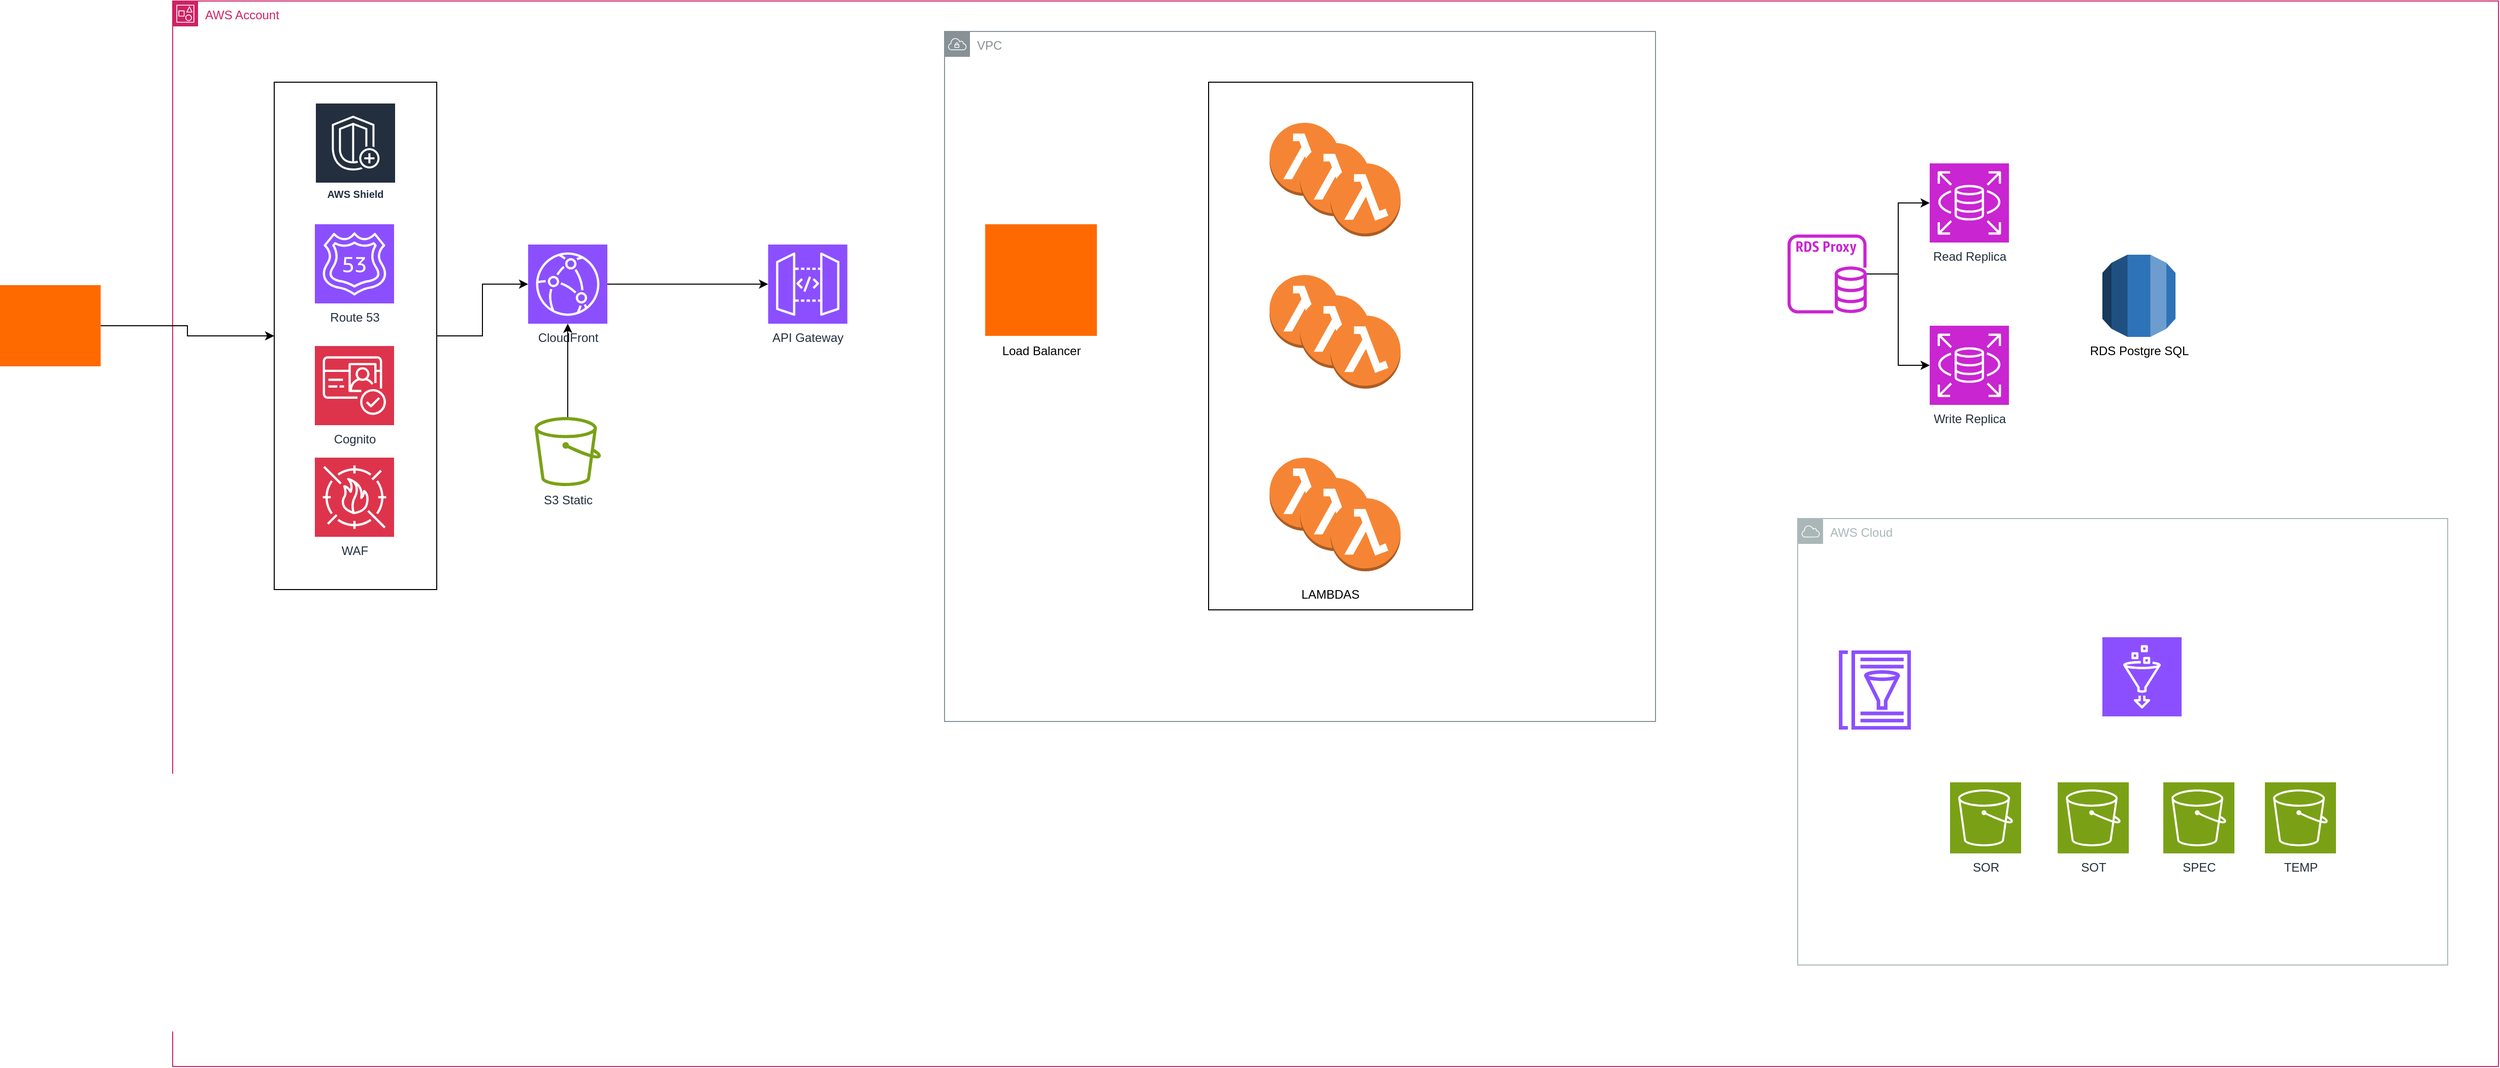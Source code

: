 <mxfile version="28.2.2">
  <diagram name="Página-1" id="fGDx9vEcWLXgqeJ58b_-">
    <mxGraphModel dx="2491" dy="2498" grid="1" gridSize="10" guides="1" tooltips="1" connect="1" arrows="1" fold="1" page="1" pageScale="1" pageWidth="827" pageHeight="1169" math="0" shadow="0">
      <root>
        <mxCell id="0" />
        <mxCell id="bbPRQtb84Fzo9ja4CG_w-1" value="Outside" style="" parent="0" />
        <mxCell id="bbPRQtb84Fzo9ja4CG_w-3" value="" style="points=[];aspect=fixed;html=1;align=center;shadow=0;dashed=0;fillColor=#FF6A00;strokeColor=none;shape=mxgraph.alibaba_cloud.domain_and_website;" vertex="1" parent="bbPRQtb84Fzo9ja4CG_w-1">
          <mxGeometry x="10" y="160" width="99.13" height="80" as="geometry" />
        </mxCell>
        <mxCell id="bbPRQtb84Fzo9ja4CG_w-5" value="AWS Account" style="points=[[0,0],[0.25,0],[0.5,0],[0.75,0],[1,0],[1,0.25],[1,0.5],[1,0.75],[1,1],[0.75,1],[0.5,1],[0.25,1],[0,1],[0,0.75],[0,0.5],[0,0.25]];outlineConnect=0;gradientColor=none;html=1;whiteSpace=wrap;fontSize=12;fontStyle=0;container=1;pointerEvents=0;collapsible=0;recursiveResize=0;shape=mxgraph.aws4.group;grIcon=mxgraph.aws4.group_account;strokeColor=#CD2264;fillColor=none;verticalAlign=top;align=left;spacingLeft=30;fontColor=#CD2264;dashed=0;" vertex="1" parent="bbPRQtb84Fzo9ja4CG_w-1">
          <mxGeometry x="180" y="-120" width="2290" height="1050" as="geometry" />
        </mxCell>
        <mxCell id="1" value="AWS services" parent="0" />
        <mxCell id="bbPRQtb84Fzo9ja4CG_w-22" style="edgeStyle=orthogonalEdgeStyle;rounded=0;orthogonalLoop=1;jettySize=auto;html=1;" edge="1" parent="1" source="bbPRQtb84Fzo9ja4CG_w-18" target="bbPRQtb84Fzo9ja4CG_w-19">
          <mxGeometry relative="1" as="geometry" />
        </mxCell>
        <mxCell id="bbPRQtb84Fzo9ja4CG_w-18" value="CloudFront" style="sketch=0;points=[[0,0,0],[0.25,0,0],[0.5,0,0],[0.75,0,0],[1,0,0],[0,1,0],[0.25,1,0],[0.5,1,0],[0.75,1,0],[1,1,0],[0,0.25,0],[0,0.5,0],[0,0.75,0],[1,0.25,0],[1,0.5,0],[1,0.75,0]];outlineConnect=0;fontColor=#232F3E;fillColor=#8C4FFF;strokeColor=#ffffff;dashed=0;verticalLabelPosition=bottom;verticalAlign=top;align=center;html=1;fontSize=12;fontStyle=0;aspect=fixed;shape=mxgraph.aws4.resourceIcon;resIcon=mxgraph.aws4.cloudfront;" vertex="1" parent="1">
          <mxGeometry x="530" y="120" width="78" height="78" as="geometry" />
        </mxCell>
        <mxCell id="bbPRQtb84Fzo9ja4CG_w-19" value="API Gateway" style="sketch=0;points=[[0,0,0],[0.25,0,0],[0.5,0,0],[0.75,0,0],[1,0,0],[0,1,0],[0.25,1,0],[0.5,1,0],[0.75,1,0],[1,1,0],[0,0.25,0],[0,0.5,0],[0,0.75,0],[1,0.25,0],[1,0.5,0],[1,0.75,0]];outlineConnect=0;fontColor=#232F3E;fillColor=#8C4FFF;strokeColor=#ffffff;dashed=0;verticalLabelPosition=bottom;verticalAlign=top;align=center;html=1;fontSize=12;fontStyle=0;aspect=fixed;shape=mxgraph.aws4.resourceIcon;resIcon=mxgraph.aws4.api_gateway;" vertex="1" parent="1">
          <mxGeometry x="766.3" y="120" width="78" height="78" as="geometry" />
        </mxCell>
        <mxCell id="bbPRQtb84Fzo9ja4CG_w-20" value="S3 Static" style="sketch=0;outlineConnect=0;fontColor=#232F3E;gradientColor=none;fillColor=#7AA116;strokeColor=none;dashed=0;verticalLabelPosition=bottom;verticalAlign=top;align=center;html=1;fontSize=12;fontStyle=0;aspect=fixed;pointerEvents=1;shape=mxgraph.aws4.bucket;" vertex="1" parent="1">
          <mxGeometry x="536.3" y="290" width="65.39" height="68" as="geometry" />
        </mxCell>
        <mxCell id="bbPRQtb84Fzo9ja4CG_w-21" style="edgeStyle=orthogonalEdgeStyle;rounded=0;orthogonalLoop=1;jettySize=auto;html=1;entryX=0.5;entryY=1;entryDx=0;entryDy=0;entryPerimeter=0;" edge="1" parent="1" source="bbPRQtb84Fzo9ja4CG_w-20" target="bbPRQtb84Fzo9ja4CG_w-18">
          <mxGeometry relative="1" as="geometry" />
        </mxCell>
        <mxCell id="bbPRQtb84Fzo9ja4CG_w-23" value="Security" parent="0" />
        <mxCell id="bbPRQtb84Fzo9ja4CG_w-55" style="edgeStyle=orthogonalEdgeStyle;rounded=0;orthogonalLoop=1;jettySize=auto;html=1;" edge="1" parent="bbPRQtb84Fzo9ja4CG_w-23" source="bbPRQtb84Fzo9ja4CG_w-49" target="bbPRQtb84Fzo9ja4CG_w-18">
          <mxGeometry relative="1" as="geometry" />
        </mxCell>
        <mxCell id="bbPRQtb84Fzo9ja4CG_w-49" value="" style="rounded=0;whiteSpace=wrap;html=1;" vertex="1" parent="bbPRQtb84Fzo9ja4CG_w-23">
          <mxGeometry x="280" y="-40" width="160" height="500" as="geometry" />
        </mxCell>
        <mxCell id="bbPRQtb84Fzo9ja4CG_w-50" value="AWS Shield" style="sketch=0;outlineConnect=0;fontColor=#232F3E;gradientColor=none;strokeColor=#ffffff;fillColor=#232F3E;dashed=0;verticalLabelPosition=middle;verticalAlign=bottom;align=center;html=1;whiteSpace=wrap;fontSize=10;fontStyle=1;spacing=3;shape=mxgraph.aws4.productIcon;prIcon=mxgraph.aws4.shield;" vertex="1" parent="bbPRQtb84Fzo9ja4CG_w-23">
          <mxGeometry x="320" y="-20" width="80" height="100" as="geometry" />
        </mxCell>
        <mxCell id="bbPRQtb84Fzo9ja4CG_w-51" value="Route 53" style="sketch=0;points=[[0,0,0],[0.25,0,0],[0.5,0,0],[0.75,0,0],[1,0,0],[0,1,0],[0.25,1,0],[0.5,1,0],[0.75,1,0],[1,1,0],[0,0.25,0],[0,0.5,0],[0,0.75,0],[1,0.25,0],[1,0.5,0],[1,0.75,0]];outlineConnect=0;fontColor=#232F3E;fillColor=#8C4FFF;strokeColor=#ffffff;dashed=0;verticalLabelPosition=bottom;verticalAlign=top;align=center;html=1;fontSize=12;fontStyle=0;aspect=fixed;shape=mxgraph.aws4.resourceIcon;resIcon=mxgraph.aws4.route_53;" vertex="1" parent="bbPRQtb84Fzo9ja4CG_w-23">
          <mxGeometry x="320" y="100" width="78" height="78" as="geometry" />
        </mxCell>
        <mxCell id="bbPRQtb84Fzo9ja4CG_w-52" value="Cognito" style="sketch=0;points=[[0,0,0],[0.25,0,0],[0.5,0,0],[0.75,0,0],[1,0,0],[0,1,0],[0.25,1,0],[0.5,1,0],[0.75,1,0],[1,1,0],[0,0.25,0],[0,0.5,0],[0,0.75,0],[1,0.25,0],[1,0.5,0],[1,0.75,0]];outlineConnect=0;fontColor=#232F3E;fillColor=#DD344C;strokeColor=#ffffff;dashed=0;verticalLabelPosition=bottom;verticalAlign=top;align=center;html=1;fontSize=12;fontStyle=0;aspect=fixed;shape=mxgraph.aws4.resourceIcon;resIcon=mxgraph.aws4.cognito;" vertex="1" parent="bbPRQtb84Fzo9ja4CG_w-23">
          <mxGeometry x="320" y="220" width="78" height="78" as="geometry" />
        </mxCell>
        <mxCell id="bbPRQtb84Fzo9ja4CG_w-53" value="WAF" style="sketch=0;points=[[0,0,0],[0.25,0,0],[0.5,0,0],[0.75,0,0],[1,0,0],[0,1,0],[0.25,1,0],[0.5,1,0],[0.75,1,0],[1,1,0],[0,0.25,0],[0,0.5,0],[0,0.75,0],[1,0.25,0],[1,0.5,0],[1,0.75,0]];outlineConnect=0;fontColor=#232F3E;fillColor=#DD344C;strokeColor=#ffffff;dashed=0;verticalLabelPosition=bottom;verticalAlign=top;align=center;html=1;fontSize=12;fontStyle=0;aspect=fixed;shape=mxgraph.aws4.resourceIcon;resIcon=mxgraph.aws4.waf;" vertex="1" parent="bbPRQtb84Fzo9ja4CG_w-23">
          <mxGeometry x="320" y="330" width="78" height="78" as="geometry" />
        </mxCell>
        <mxCell id="bbPRQtb84Fzo9ja4CG_w-54" style="edgeStyle=orthogonalEdgeStyle;rounded=0;orthogonalLoop=1;jettySize=auto;html=1;" edge="1" parent="bbPRQtb84Fzo9ja4CG_w-23" source="bbPRQtb84Fzo9ja4CG_w-3" target="bbPRQtb84Fzo9ja4CG_w-49">
          <mxGeometry relative="1" as="geometry" />
        </mxCell>
        <mxCell id="bbPRQtb84Fzo9ja4CG_w-57" value="Camada de carga ECS" parent="0" visible="0" />
        <mxCell id="bbPRQtb84Fzo9ja4CG_w-61" value="" style="points=[];aspect=fixed;html=1;align=center;shadow=0;dashed=0;fillColor=#FF6A00;strokeColor=none;shape=mxgraph.alibaba_cloud.alb_application_load_balancer_02;" vertex="1" parent="bbPRQtb84Fzo9ja4CG_w-57">
          <mxGeometry x="1000" y="110" width="110" height="110" as="geometry" />
        </mxCell>
        <mxCell id="bbPRQtb84Fzo9ja4CG_w-62" value="Load Balancer" style="text;html=1;align=center;verticalAlign=middle;resizable=0;points=[];autosize=1;strokeColor=none;fillColor=none;" vertex="1" parent="bbPRQtb84Fzo9ja4CG_w-57">
          <mxGeometry x="1005" y="220" width="100" height="30" as="geometry" />
        </mxCell>
        <mxCell id="bbPRQtb84Fzo9ja4CG_w-64" value="VPC" style="sketch=0;outlineConnect=0;gradientColor=none;html=1;whiteSpace=wrap;fontSize=12;fontStyle=0;shape=mxgraph.aws4.group;grIcon=mxgraph.aws4.group_vpc;strokeColor=#879196;fillColor=none;verticalAlign=top;align=left;spacingLeft=30;fontColor=#879196;dashed=0;" vertex="1" parent="bbPRQtb84Fzo9ja4CG_w-57">
          <mxGeometry x="960" y="-80" width="700" height="680" as="geometry" />
        </mxCell>
        <mxCell id="bbPRQtb84Fzo9ja4CG_w-65" value="ECS Container - Multi AZ" style="points=[[0,0],[0.25,0],[0.5,0],[0.75,0],[1,0],[1,0.25],[1,0.5],[1,0.75],[1,1],[0.75,1],[0.5,1],[0.25,1],[0,1],[0,0.75],[0,0.5],[0,0.25]];outlineConnect=0;gradientColor=none;html=1;whiteSpace=wrap;fontSize=12;fontStyle=0;container=1;pointerEvents=0;collapsible=0;recursiveResize=0;shape=mxgraph.aws4.group;grIcon=mxgraph.aws4.group_ec2_instance_contents;strokeColor=#D86613;fillColor=none;verticalAlign=top;align=left;spacingLeft=30;fontColor=#D86613;dashed=0;" vertex="1" parent="bbPRQtb84Fzo9ja4CG_w-57">
          <mxGeometry x="1200" y="-60" width="350" height="590" as="geometry" />
        </mxCell>
        <mxCell id="bbPRQtb84Fzo9ja4CG_w-66" value="" style="sketch=0;outlineConnect=0;fontColor=#232F3E;gradientColor=none;fillColor=#ED7100;strokeColor=none;dashed=0;verticalLabelPosition=bottom;verticalAlign=top;align=center;html=1;fontSize=12;fontStyle=0;aspect=fixed;pointerEvents=1;shape=mxgraph.aws4.container_2;" vertex="1" parent="bbPRQtb84Fzo9ja4CG_w-65">
          <mxGeometry x="86" y="139" width="94.45" height="61" as="geometry" />
        </mxCell>
        <mxCell id="bbPRQtb84Fzo9ja4CG_w-67" value="" style="sketch=0;outlineConnect=0;fontColor=#232F3E;gradientColor=none;fillColor=#ED7100;strokeColor=none;dashed=0;verticalLabelPosition=bottom;verticalAlign=top;align=center;html=1;fontSize=12;fontStyle=0;aspect=fixed;pointerEvents=1;shape=mxgraph.aws4.container_2;" vertex="1" parent="bbPRQtb84Fzo9ja4CG_w-65">
          <mxGeometry x="100" y="170" width="94.45" height="61" as="geometry" />
        </mxCell>
        <mxCell id="bbPRQtb84Fzo9ja4CG_w-68" value="" style="sketch=0;outlineConnect=0;fontColor=#232F3E;gradientColor=none;fillColor=#ED7100;strokeColor=none;dashed=0;verticalLabelPosition=bottom;verticalAlign=top;align=center;html=1;fontSize=12;fontStyle=0;aspect=fixed;pointerEvents=1;shape=mxgraph.aws4.container_2;" vertex="1" parent="bbPRQtb84Fzo9ja4CG_w-65">
          <mxGeometry x="120" y="200" width="94.45" height="61" as="geometry" />
        </mxCell>
        <mxCell id="bbPRQtb84Fzo9ja4CG_w-69" value="" style="sketch=0;outlineConnect=0;fontColor=#232F3E;gradientColor=none;fillColor=#ED7100;strokeColor=none;dashed=0;verticalLabelPosition=bottom;verticalAlign=top;align=center;html=1;fontSize=12;fontStyle=0;aspect=fixed;pointerEvents=1;shape=mxgraph.aws4.container_2;" vertex="1" parent="bbPRQtb84Fzo9ja4CG_w-57">
          <mxGeometry x="1340" y="170" width="94.45" height="61" as="geometry" />
        </mxCell>
        <mxCell id="bbPRQtb84Fzo9ja4CG_w-70" value="" style="sketch=0;outlineConnect=0;fontColor=#232F3E;gradientColor=none;fillColor=#ED7100;strokeColor=none;dashed=0;verticalLabelPosition=bottom;verticalAlign=top;align=center;html=1;fontSize=12;fontStyle=0;aspect=fixed;pointerEvents=1;shape=mxgraph.aws4.container_2;" vertex="1" parent="bbPRQtb84Fzo9ja4CG_w-57">
          <mxGeometry x="1286" y="280" width="94.45" height="61" as="geometry" />
        </mxCell>
        <mxCell id="bbPRQtb84Fzo9ja4CG_w-71" value="" style="sketch=0;outlineConnect=0;fontColor=#232F3E;gradientColor=none;fillColor=#ED7100;strokeColor=none;dashed=0;verticalLabelPosition=bottom;verticalAlign=top;align=center;html=1;fontSize=12;fontStyle=0;aspect=fixed;pointerEvents=1;shape=mxgraph.aws4.container_2;" vertex="1" parent="bbPRQtb84Fzo9ja4CG_w-57">
          <mxGeometry x="1300" y="311" width="94.45" height="61" as="geometry" />
        </mxCell>
        <mxCell id="bbPRQtb84Fzo9ja4CG_w-72" value="" style="sketch=0;outlineConnect=0;fontColor=#232F3E;gradientColor=none;fillColor=#ED7100;strokeColor=none;dashed=0;verticalLabelPosition=bottom;verticalAlign=top;align=center;html=1;fontSize=12;fontStyle=0;aspect=fixed;pointerEvents=1;shape=mxgraph.aws4.container_2;" vertex="1" parent="bbPRQtb84Fzo9ja4CG_w-57">
          <mxGeometry x="1320" y="341" width="94.45" height="61" as="geometry" />
        </mxCell>
        <mxCell id="bbPRQtb84Fzo9ja4CG_w-73" value="" style="sketch=0;outlineConnect=0;fontColor=#232F3E;gradientColor=none;fillColor=#ED7100;strokeColor=none;dashed=0;verticalLabelPosition=bottom;verticalAlign=top;align=center;html=1;fontSize=12;fontStyle=0;aspect=fixed;pointerEvents=1;shape=mxgraph.aws4.container_2;" vertex="1" parent="bbPRQtb84Fzo9ja4CG_w-57">
          <mxGeometry x="1340" y="371" width="94.45" height="61" as="geometry" />
        </mxCell>
        <mxCell id="bbPRQtb84Fzo9ja4CG_w-74" value="Camada de carga Lambda" parent="0" />
        <mxCell id="bbPRQtb84Fzo9ja4CG_w-97" value="" style="rounded=0;whiteSpace=wrap;html=1;" vertex="1" parent="bbPRQtb84Fzo9ja4CG_w-74">
          <mxGeometry x="1200" y="-40" width="260" height="520" as="geometry" />
        </mxCell>
        <mxCell id="bbPRQtb84Fzo9ja4CG_w-75" value="" style="points=[];aspect=fixed;html=1;align=center;shadow=0;dashed=0;fillColor=#FF6A00;strokeColor=none;shape=mxgraph.alibaba_cloud.alb_application_load_balancer_02;" vertex="1" parent="bbPRQtb84Fzo9ja4CG_w-74">
          <mxGeometry x="980" y="100" width="110" height="110" as="geometry" />
        </mxCell>
        <mxCell id="bbPRQtb84Fzo9ja4CG_w-76" value="Load Balancer" style="text;html=1;align=center;verticalAlign=middle;resizable=0;points=[];autosize=1;strokeColor=none;fillColor=none;" vertex="1" parent="bbPRQtb84Fzo9ja4CG_w-74">
          <mxGeometry x="985" y="210" width="100" height="30" as="geometry" />
        </mxCell>
        <mxCell id="bbPRQtb84Fzo9ja4CG_w-77" value="VPC" style="sketch=0;outlineConnect=0;gradientColor=none;html=1;whiteSpace=wrap;fontSize=12;fontStyle=0;shape=mxgraph.aws4.group;grIcon=mxgraph.aws4.group_vpc;strokeColor=#879196;fillColor=none;verticalAlign=top;align=left;spacingLeft=30;fontColor=#879196;dashed=0;" vertex="1" parent="bbPRQtb84Fzo9ja4CG_w-74">
          <mxGeometry x="940" y="-90" width="700" height="680" as="geometry" />
        </mxCell>
        <mxCell id="bbPRQtb84Fzo9ja4CG_w-87" value="" style="outlineConnect=0;dashed=0;verticalLabelPosition=bottom;verticalAlign=top;align=center;html=1;shape=mxgraph.aws3.lambda_function;fillColor=#F58534;gradientColor=none;" vertex="1" parent="bbPRQtb84Fzo9ja4CG_w-74">
          <mxGeometry x="1260" width="69" height="72" as="geometry" />
        </mxCell>
        <mxCell id="bbPRQtb84Fzo9ja4CG_w-88" value="" style="outlineConnect=0;dashed=0;verticalLabelPosition=bottom;verticalAlign=top;align=center;html=1;shape=mxgraph.aws3.lambda_function;fillColor=#F58534;gradientColor=none;" vertex="1" parent="bbPRQtb84Fzo9ja4CG_w-74">
          <mxGeometry x="1290" y="20" width="69" height="72" as="geometry" />
        </mxCell>
        <mxCell id="bbPRQtb84Fzo9ja4CG_w-89" value="" style="outlineConnect=0;dashed=0;verticalLabelPosition=bottom;verticalAlign=top;align=center;html=1;shape=mxgraph.aws3.lambda_function;fillColor=#F58534;gradientColor=none;" vertex="1" parent="bbPRQtb84Fzo9ja4CG_w-74">
          <mxGeometry x="1320" y="40" width="69" height="72" as="geometry" />
        </mxCell>
        <mxCell id="bbPRQtb84Fzo9ja4CG_w-90" value="" style="outlineConnect=0;dashed=0;verticalLabelPosition=bottom;verticalAlign=top;align=center;html=1;shape=mxgraph.aws3.lambda_function;fillColor=#F58534;gradientColor=none;" vertex="1" parent="bbPRQtb84Fzo9ja4CG_w-74">
          <mxGeometry x="1260" y="150" width="69" height="72" as="geometry" />
        </mxCell>
        <mxCell id="bbPRQtb84Fzo9ja4CG_w-91" value="" style="outlineConnect=0;dashed=0;verticalLabelPosition=bottom;verticalAlign=top;align=center;html=1;shape=mxgraph.aws3.lambda_function;fillColor=#F58534;gradientColor=none;" vertex="1" parent="bbPRQtb84Fzo9ja4CG_w-74">
          <mxGeometry x="1290" y="170" width="69" height="72" as="geometry" />
        </mxCell>
        <mxCell id="bbPRQtb84Fzo9ja4CG_w-92" value="" style="outlineConnect=0;dashed=0;verticalLabelPosition=bottom;verticalAlign=top;align=center;html=1;shape=mxgraph.aws3.lambda_function;fillColor=#F58534;gradientColor=none;" vertex="1" parent="bbPRQtb84Fzo9ja4CG_w-74">
          <mxGeometry x="1320" y="190" width="69" height="72" as="geometry" />
        </mxCell>
        <mxCell id="bbPRQtb84Fzo9ja4CG_w-93" value="" style="outlineConnect=0;dashed=0;verticalLabelPosition=bottom;verticalAlign=top;align=center;html=1;shape=mxgraph.aws3.lambda_function;fillColor=#F58534;gradientColor=none;" vertex="1" parent="bbPRQtb84Fzo9ja4CG_w-74">
          <mxGeometry x="1260" y="330" width="69" height="72" as="geometry" />
        </mxCell>
        <mxCell id="bbPRQtb84Fzo9ja4CG_w-94" value="" style="outlineConnect=0;dashed=0;verticalLabelPosition=bottom;verticalAlign=top;align=center;html=1;shape=mxgraph.aws3.lambda_function;fillColor=#F58534;gradientColor=none;" vertex="1" parent="bbPRQtb84Fzo9ja4CG_w-74">
          <mxGeometry x="1290" y="350" width="69" height="72" as="geometry" />
        </mxCell>
        <mxCell id="bbPRQtb84Fzo9ja4CG_w-95" value="" style="outlineConnect=0;dashed=0;verticalLabelPosition=bottom;verticalAlign=top;align=center;html=1;shape=mxgraph.aws3.lambda_function;fillColor=#F58534;gradientColor=none;" vertex="1" parent="bbPRQtb84Fzo9ja4CG_w-74">
          <mxGeometry x="1320" y="370" width="69" height="72" as="geometry" />
        </mxCell>
        <mxCell id="bbPRQtb84Fzo9ja4CG_w-98" value="LAMBDAS" style="text;html=1;align=center;verticalAlign=middle;whiteSpace=wrap;rounded=0;" vertex="1" parent="bbPRQtb84Fzo9ja4CG_w-74">
          <mxGeometry x="1290" y="450" width="60" height="30" as="geometry" />
        </mxCell>
        <mxCell id="bbPRQtb84Fzo9ja4CG_w-99" value="Conexao de Banco" parent="0" />
        <mxCell id="bbPRQtb84Fzo9ja4CG_w-104" style="edgeStyle=orthogonalEdgeStyle;rounded=0;orthogonalLoop=1;jettySize=auto;html=1;" edge="1" parent="bbPRQtb84Fzo9ja4CG_w-99" source="bbPRQtb84Fzo9ja4CG_w-100" target="bbPRQtb84Fzo9ja4CG_w-101">
          <mxGeometry relative="1" as="geometry" />
        </mxCell>
        <mxCell id="bbPRQtb84Fzo9ja4CG_w-100" value="" style="sketch=0;outlineConnect=0;fontColor=#232F3E;gradientColor=none;fillColor=#C925D1;strokeColor=none;dashed=0;verticalLabelPosition=bottom;verticalAlign=top;align=center;html=1;fontSize=12;fontStyle=0;aspect=fixed;pointerEvents=1;shape=mxgraph.aws4.rds_proxy;" vertex="1" parent="bbPRQtb84Fzo9ja4CG_w-99">
          <mxGeometry x="1770" y="110" width="78" height="78" as="geometry" />
        </mxCell>
        <mxCell id="bbPRQtb84Fzo9ja4CG_w-101" value="Read Replica" style="sketch=0;points=[[0,0,0],[0.25,0,0],[0.5,0,0],[0.75,0,0],[1,0,0],[0,1,0],[0.25,1,0],[0.5,1,0],[0.75,1,0],[1,1,0],[0,0.25,0],[0,0.5,0],[0,0.75,0],[1,0.25,0],[1,0.5,0],[1,0.75,0]];outlineConnect=0;fontColor=#232F3E;fillColor=#C925D1;strokeColor=#ffffff;dashed=0;verticalLabelPosition=bottom;verticalAlign=top;align=center;html=1;fontSize=12;fontStyle=0;aspect=fixed;shape=mxgraph.aws4.resourceIcon;resIcon=mxgraph.aws4.rds;" vertex="1" parent="bbPRQtb84Fzo9ja4CG_w-99">
          <mxGeometry x="1910" y="40" width="78" height="78" as="geometry" />
        </mxCell>
        <mxCell id="bbPRQtb84Fzo9ja4CG_w-102" value="Write Replica" style="sketch=0;points=[[0,0,0],[0.25,0,0],[0.5,0,0],[0.75,0,0],[1,0,0],[0,1,0],[0.25,1,0],[0.5,1,0],[0.75,1,0],[1,1,0],[0,0.25,0],[0,0.5,0],[0,0.75,0],[1,0.25,0],[1,0.5,0],[1,0.75,0]];outlineConnect=0;fontColor=#232F3E;fillColor=#C925D1;strokeColor=#ffffff;dashed=0;verticalLabelPosition=bottom;verticalAlign=top;align=center;html=1;fontSize=12;fontStyle=0;aspect=fixed;shape=mxgraph.aws4.resourceIcon;resIcon=mxgraph.aws4.rds;" vertex="1" parent="bbPRQtb84Fzo9ja4CG_w-99">
          <mxGeometry x="1910" y="200" width="78" height="78" as="geometry" />
        </mxCell>
        <mxCell id="bbPRQtb84Fzo9ja4CG_w-103" style="edgeStyle=orthogonalEdgeStyle;rounded=0;orthogonalLoop=1;jettySize=auto;html=1;entryX=0;entryY=0.5;entryDx=0;entryDy=0;entryPerimeter=0;" edge="1" parent="bbPRQtb84Fzo9ja4CG_w-99" source="bbPRQtb84Fzo9ja4CG_w-100" target="bbPRQtb84Fzo9ja4CG_w-102">
          <mxGeometry relative="1" as="geometry" />
        </mxCell>
        <mxCell id="bbPRQtb84Fzo9ja4CG_w-105" value="RDS Postgre SQL" style="outlineConnect=0;dashed=0;verticalLabelPosition=bottom;verticalAlign=top;align=center;html=1;shape=mxgraph.aws3.rds;fillColor=#2E73B8;gradientColor=none;" vertex="1" parent="bbPRQtb84Fzo9ja4CG_w-99">
          <mxGeometry x="2080" y="130" width="72" height="81" as="geometry" />
        </mxCell>
        <mxCell id="bbPRQtb84Fzo9ja4CG_w-106" value="Datamesh" parent="0" />
        <mxCell id="bbPRQtb84Fzo9ja4CG_w-107" value="" style="sketch=0;points=[[0,0,0],[0.25,0,0],[0.5,0,0],[0.75,0,0],[1,0,0],[0,1,0],[0.25,1,0],[0.5,1,0],[0.75,1,0],[1,1,0],[0,0.25,0],[0,0.5,0],[0,0.75,0],[1,0.25,0],[1,0.5,0],[1,0.75,0]];outlineConnect=0;fontColor=#232F3E;fillColor=#8C4FFF;strokeColor=#ffffff;dashed=0;verticalLabelPosition=bottom;verticalAlign=top;align=center;html=1;fontSize=12;fontStyle=0;aspect=fixed;shape=mxgraph.aws4.resourceIcon;resIcon=mxgraph.aws4.glue;" vertex="1" parent="bbPRQtb84Fzo9ja4CG_w-106">
          <mxGeometry x="2080" y="507" width="78" height="78" as="geometry" />
        </mxCell>
        <mxCell id="bbPRQtb84Fzo9ja4CG_w-108" value="AWS Cloud" style="sketch=0;outlineConnect=0;gradientColor=none;html=1;whiteSpace=wrap;fontSize=12;fontStyle=0;shape=mxgraph.aws4.group;grIcon=mxgraph.aws4.group_aws_cloud;strokeColor=#AAB7B8;fillColor=none;verticalAlign=top;align=left;spacingLeft=30;fontColor=#AAB7B8;dashed=0;" vertex="1" parent="bbPRQtb84Fzo9ja4CG_w-106">
          <mxGeometry x="1780" y="390" width="640" height="440" as="geometry" />
        </mxCell>
        <mxCell id="bbPRQtb84Fzo9ja4CG_w-113" value="TEMP" style="sketch=0;points=[[0,0,0],[0.25,0,0],[0.5,0,0],[0.75,0,0],[1,0,0],[0,1,0],[0.25,1,0],[0.5,1,0],[0.75,1,0],[1,1,0],[0,0.25,0],[0,0.5,0],[0,0.75,0],[1,0.25,0],[1,0.5,0],[1,0.75,0]];outlineConnect=0;fontColor=#232F3E;fillColor=#7AA116;strokeColor=#ffffff;dashed=0;verticalLabelPosition=bottom;verticalAlign=top;align=center;html=1;fontSize=12;fontStyle=0;aspect=fixed;shape=mxgraph.aws4.resourceIcon;resIcon=mxgraph.aws4.s3;" vertex="1" parent="bbPRQtb84Fzo9ja4CG_w-106">
          <mxGeometry x="2240" y="650" width="70" height="70" as="geometry" />
        </mxCell>
        <mxCell id="bbPRQtb84Fzo9ja4CG_w-114" value="SPEC" style="sketch=0;points=[[0,0,0],[0.25,0,0],[0.5,0,0],[0.75,0,0],[1,0,0],[0,1,0],[0.25,1,0],[0.5,1,0],[0.75,1,0],[1,1,0],[0,0.25,0],[0,0.5,0],[0,0.75,0],[1,0.25,0],[1,0.5,0],[1,0.75,0]];outlineConnect=0;fontColor=#232F3E;fillColor=#7AA116;strokeColor=#ffffff;dashed=0;verticalLabelPosition=bottom;verticalAlign=top;align=center;html=1;fontSize=12;fontStyle=0;aspect=fixed;shape=mxgraph.aws4.resourceIcon;resIcon=mxgraph.aws4.s3;" vertex="1" parent="bbPRQtb84Fzo9ja4CG_w-106">
          <mxGeometry x="2140" y="650" width="70" height="70" as="geometry" />
        </mxCell>
        <mxCell id="bbPRQtb84Fzo9ja4CG_w-115" value="SOT" style="sketch=0;points=[[0,0,0],[0.25,0,0],[0.5,0,0],[0.75,0,0],[1,0,0],[0,1,0],[0.25,1,0],[0.5,1,0],[0.75,1,0],[1,1,0],[0,0.25,0],[0,0.5,0],[0,0.75,0],[1,0.25,0],[1,0.5,0],[1,0.75,0]];outlineConnect=0;fontColor=#232F3E;fillColor=#7AA116;strokeColor=#ffffff;dashed=0;verticalLabelPosition=bottom;verticalAlign=top;align=center;html=1;fontSize=12;fontStyle=0;aspect=fixed;shape=mxgraph.aws4.resourceIcon;resIcon=mxgraph.aws4.s3;" vertex="1" parent="bbPRQtb84Fzo9ja4CG_w-106">
          <mxGeometry x="2036" y="650" width="70" height="70" as="geometry" />
        </mxCell>
        <mxCell id="bbPRQtb84Fzo9ja4CG_w-116" value="SOR" style="sketch=0;points=[[0,0,0],[0.25,0,0],[0.5,0,0],[0.75,0,0],[1,0,0],[0,1,0],[0.25,1,0],[0.5,1,0],[0.75,1,0],[1,1,0],[0,0.25,0],[0,0.5,0],[0,0.75,0],[1,0.25,0],[1,0.5,0],[1,0.75,0]];outlineConnect=0;fontColor=#232F3E;fillColor=#7AA116;strokeColor=#ffffff;dashed=0;verticalLabelPosition=bottom;verticalAlign=top;align=center;html=1;fontSize=12;fontStyle=0;aspect=fixed;shape=mxgraph.aws4.resourceIcon;resIcon=mxgraph.aws4.s3;" vertex="1" parent="bbPRQtb84Fzo9ja4CG_w-106">
          <mxGeometry x="1930" y="650" width="70" height="70" as="geometry" />
        </mxCell>
        <mxCell id="bbPRQtb84Fzo9ja4CG_w-117" value="" style="sketch=0;outlineConnect=0;fontColor=#232F3E;gradientColor=none;fillColor=#8C4FFF;strokeColor=none;dashed=0;verticalLabelPosition=bottom;verticalAlign=top;align=center;html=1;fontSize=12;fontStyle=0;aspect=fixed;pointerEvents=1;shape=mxgraph.aws4.glue_data_catalog;" vertex="1" parent="bbPRQtb84Fzo9ja4CG_w-106">
          <mxGeometry x="1820" y="520" width="72" height="78" as="geometry" />
        </mxCell>
      </root>
    </mxGraphModel>
  </diagram>
</mxfile>

